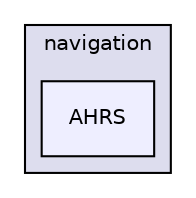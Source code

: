 digraph "src/navigation/AHRS" {
  compound=true
  node [ fontsize="10", fontname="Helvetica"];
  edge [ labelfontsize="10", labelfontname="Helvetica"];
  subgraph clusterdir_b9f4d283f63ed92d53714bab84845a59 {
    graph [ bgcolor="#ddddee", pencolor="black", label="navigation" fontname="Helvetica", fontsize="10", URL="dir_b9f4d283f63ed92d53714bab84845a59.html"]
  dir_23bbff135a6a3779a63c58e5965d82ec [shape=box, label="AHRS", style="filled", fillcolor="#eeeeff", pencolor="black", URL="dir_23bbff135a6a3779a63c58e5965d82ec.html"];
  }
}
